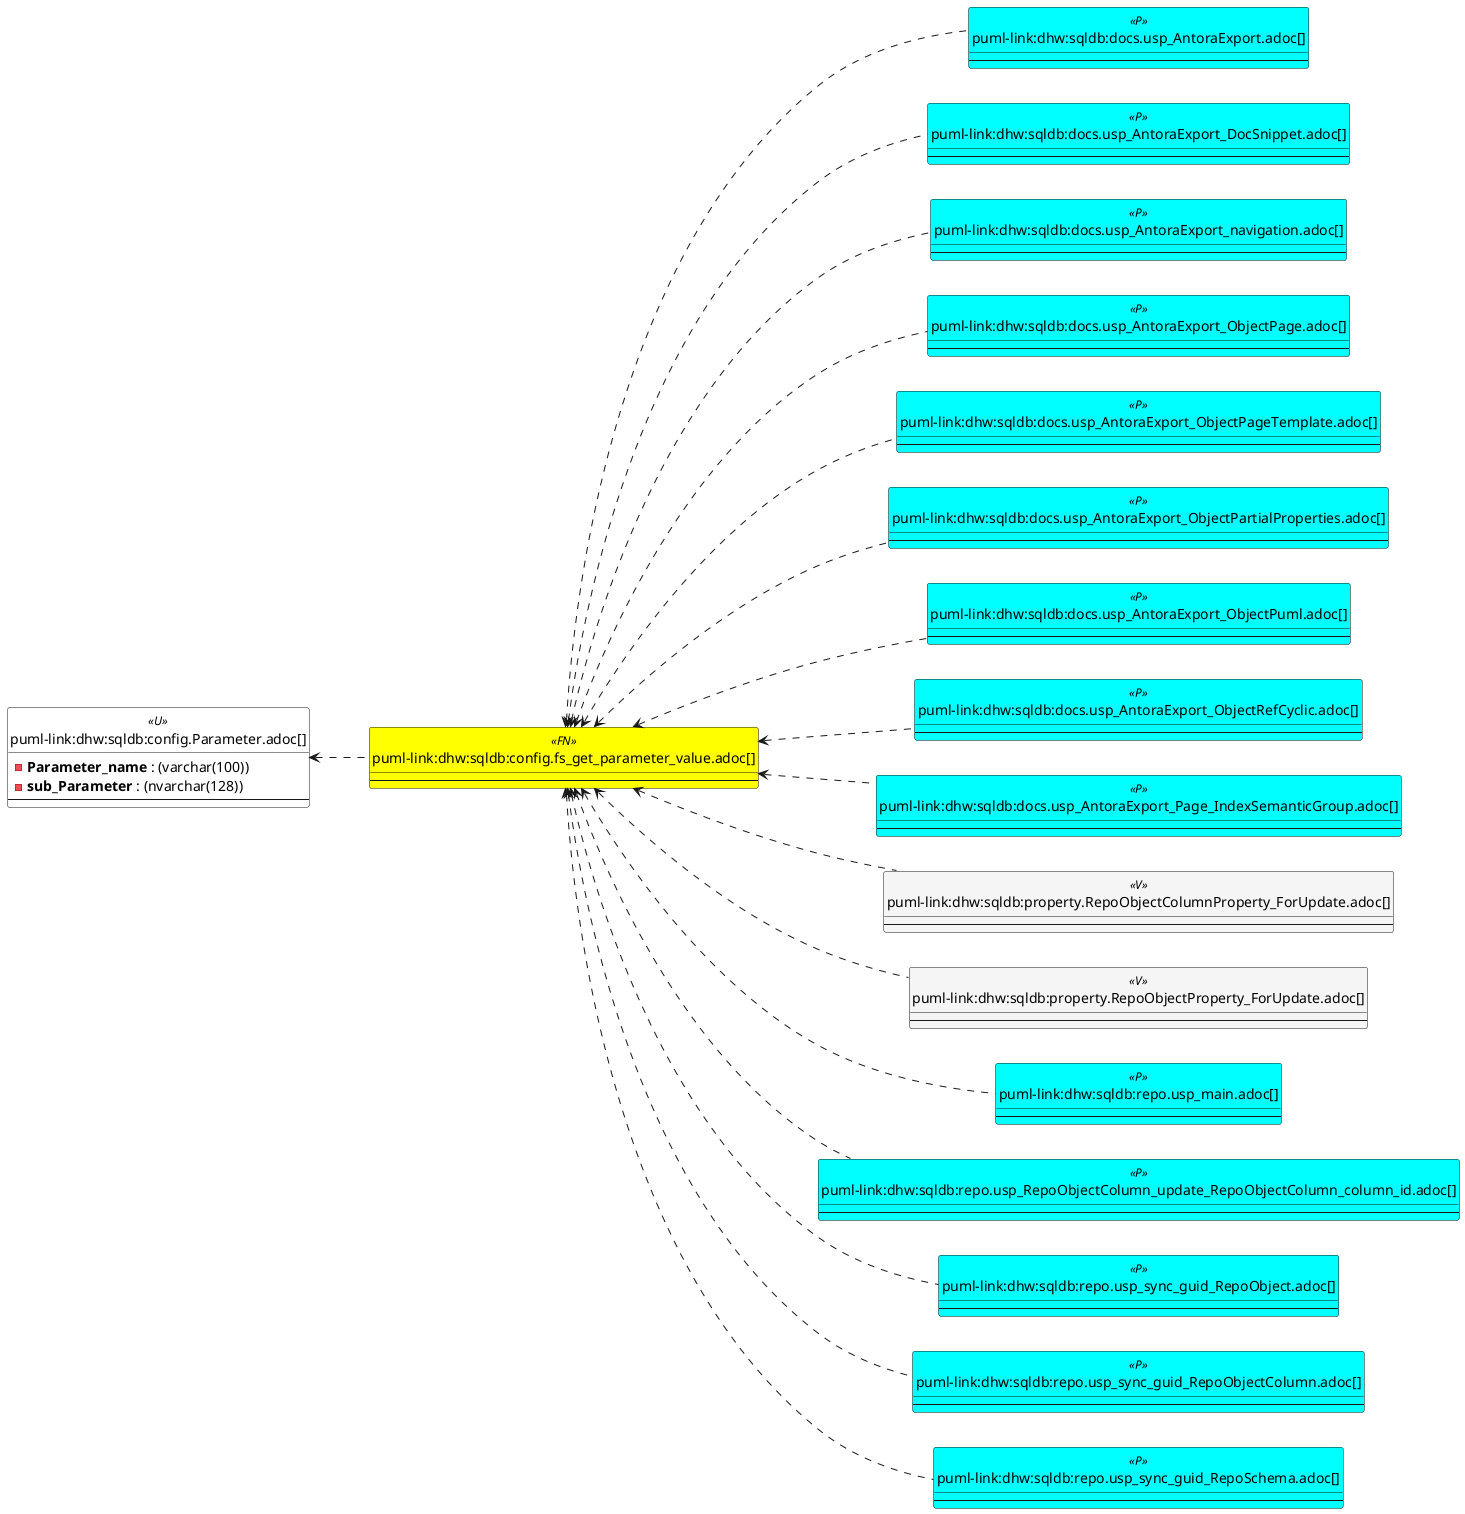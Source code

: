 @startuml
left to right direction
'top to bottom direction
hide circle
'avoide "." issues:
set namespaceSeparator none


skinparam class {
  BackgroundColor White
  BackgroundColor<<FN>> Yellow
  BackgroundColor<<FS>> Yellow
  BackgroundColor<<FT>> LightGray
  BackgroundColor<<IF>> Yellow
  BackgroundColor<<IS>> Yellow
  BackgroundColor<<P>> Aqua
  BackgroundColor<<PC>> Aqua
  BackgroundColor<<SN>> Yellow
  BackgroundColor<<SO>> SlateBlue
  BackgroundColor<<TF>> LightGray
  BackgroundColor<<TR>> Tomato
  BackgroundColor<<U>> White
  BackgroundColor<<V>> WhiteSmoke
  BackgroundColor<<X>> Aqua
  BackgroundColor<<external>> AliceBlue
}


entity "puml-link:dhw:sqldb:config.fs_get_parameter_value.adoc[]" as config.fs_get_parameter_value << FN >> {
  --
}

entity "puml-link:dhw:sqldb:config.Parameter.adoc[]" as config.Parameter << U >> {
  - **Parameter_name** : (varchar(100))
  - **sub_Parameter** : (nvarchar(128))
  --
}

entity "puml-link:dhw:sqldb:docs.usp_AntoraExport.adoc[]" as docs.usp_AntoraExport << P >> {
  --
}

entity "puml-link:dhw:sqldb:docs.usp_AntoraExport_DocSnippet.adoc[]" as docs.usp_AntoraExport_DocSnippet << P >> {
  --
}

entity "puml-link:dhw:sqldb:docs.usp_AntoraExport_navigation.adoc[]" as docs.usp_AntoraExport_navigation << P >> {
  --
}

entity "puml-link:dhw:sqldb:docs.usp_AntoraExport_ObjectPage.adoc[]" as docs.usp_AntoraExport_ObjectPage << P >> {
  --
}

entity "puml-link:dhw:sqldb:docs.usp_AntoraExport_ObjectPageTemplate.adoc[]" as docs.usp_AntoraExport_ObjectPageTemplate << P >> {
  --
}

entity "puml-link:dhw:sqldb:docs.usp_AntoraExport_ObjectPartialProperties.adoc[]" as docs.usp_AntoraExport_ObjectPartialProperties << P >> {
  --
}

entity "puml-link:dhw:sqldb:docs.usp_AntoraExport_ObjectPuml.adoc[]" as docs.usp_AntoraExport_ObjectPuml << P >> {
  --
}

entity "puml-link:dhw:sqldb:docs.usp_AntoraExport_ObjectRefCyclic.adoc[]" as docs.usp_AntoraExport_ObjectRefCyclic << P >> {
  --
}

entity "puml-link:dhw:sqldb:docs.usp_AntoraExport_Page_IndexSemanticGroup.adoc[]" as docs.usp_AntoraExport_Page_IndexSemanticGroup << P >> {
  --
}

entity "puml-link:dhw:sqldb:property.RepoObjectColumnProperty_ForUpdate.adoc[]" as property.RepoObjectColumnProperty_ForUpdate << V >> {
  --
}

entity "puml-link:dhw:sqldb:property.RepoObjectProperty_ForUpdate.adoc[]" as property.RepoObjectProperty_ForUpdate << V >> {
  --
}

entity "puml-link:dhw:sqldb:repo.usp_main.adoc[]" as repo.usp_main << P >> {
  --
}

entity "puml-link:dhw:sqldb:repo.usp_RepoObjectColumn_update_RepoObjectColumn_column_id.adoc[]" as repo.usp_RepoObjectColumn_update_RepoObjectColumn_column_id << P >> {
  --
}

entity "puml-link:dhw:sqldb:repo.usp_sync_guid_RepoObject.adoc[]" as repo.usp_sync_guid_RepoObject << P >> {
  --
}

entity "puml-link:dhw:sqldb:repo.usp_sync_guid_RepoObjectColumn.adoc[]" as repo.usp_sync_guid_RepoObjectColumn << P >> {
  --
}

entity "puml-link:dhw:sqldb:repo.usp_sync_guid_RepoSchema.adoc[]" as repo.usp_sync_guid_RepoSchema << P >> {
  --
}

config.fs_get_parameter_value <.. repo.usp_RepoObjectColumn_update_RepoObjectColumn_column_id
config.fs_get_parameter_value <.. repo.usp_sync_guid_RepoObject
config.fs_get_parameter_value <.. repo.usp_sync_guid_RepoObjectColumn
config.fs_get_parameter_value <.. repo.usp_main
config.fs_get_parameter_value <.. docs.usp_AntoraExport_ObjectPartialProperties
config.fs_get_parameter_value <.. docs.usp_AntoraExport_ObjectPage
config.fs_get_parameter_value <.. docs.usp_AntoraExport_navigation
config.fs_get_parameter_value <.. docs.usp_AntoraExport_ObjectPageTemplate
config.fs_get_parameter_value <.. docs.usp_AntoraExport_ObjectPuml
config.fs_get_parameter_value <.. docs.usp_AntoraExport_Page_IndexSemanticGroup
config.fs_get_parameter_value <.. docs.usp_AntoraExport
config.fs_get_parameter_value <.. property.RepoObjectColumnProperty_ForUpdate
config.fs_get_parameter_value <.. docs.usp_AntoraExport_DocSnippet
config.fs_get_parameter_value <.. repo.usp_sync_guid_RepoSchema
config.fs_get_parameter_value <.. property.RepoObjectProperty_ForUpdate
config.fs_get_parameter_value <.. docs.usp_AntoraExport_ObjectRefCyclic
config.Parameter <.. config.fs_get_parameter_value
@enduml

